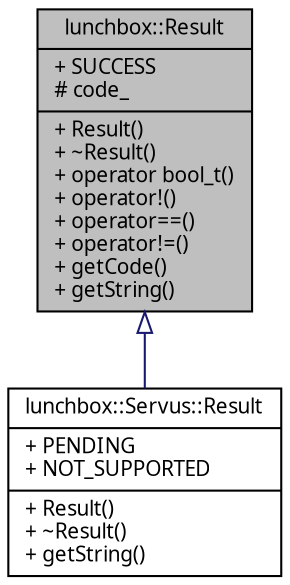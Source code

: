 digraph "lunchbox::Result"
{
  edge [fontname="Sans",fontsize="10",labelfontname="Sans",labelfontsize="10"];
  node [fontname="Sans",fontsize="10",shape=record];
  Node1 [label="{lunchbox::Result\n|+ SUCCESS\l# code_\l|+ Result()\l+ ~Result()\l+ operator bool_t()\l+ operator!()\l+ operator==()\l+ operator!=()\l+ getCode()\l+ getString()\l}",height=0.2,width=0.4,color="black", fillcolor="grey75", style="filled" fontcolor="black"];
  Node1 -> Node2 [dir="back",color="midnightblue",fontsize="10",style="solid",arrowtail="onormal",fontname="Sans"];
  Node2 [label="{lunchbox::Servus::Result\n|+ PENDING\l+ NOT_SUPPORTED\l|+ Result()\l+ ~Result()\l+ getString()\l}",height=0.2,width=0.4,color="black", fillcolor="white", style="filled",URL="$classlunchbox_1_1_servus_1_1_result.html",tooltip="The ZeroConf operation result code. "];
}
